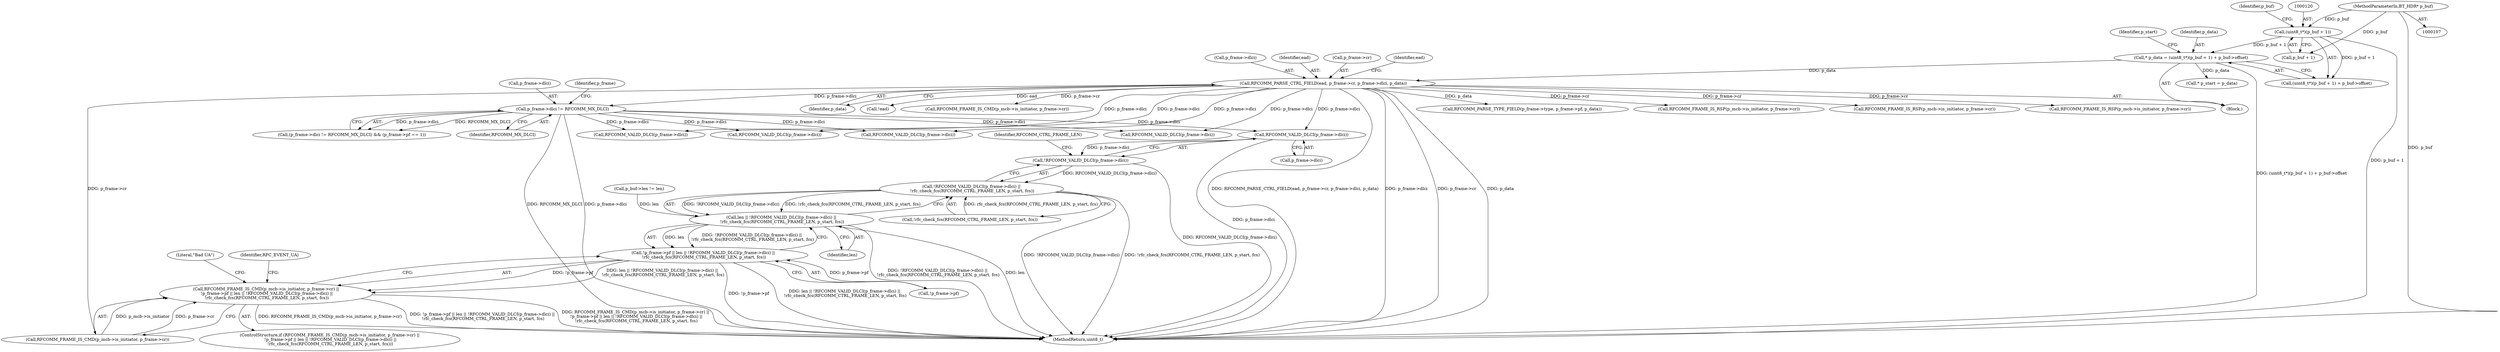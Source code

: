 digraph "0_Android_d4a34fefbf292d1e02336e4e272da3ef1e3eef85@pointer" {
"1000370" [label="(Call,RFCOMM_VALID_DLCI(p_frame->dlci))"];
"1000146" [label="(Call,RFCOMM_PARSE_CTRL_FIELD(ead, p_frame->cr, p_frame->dlci, p_data))"];
"1000116" [label="(Call,* p_data = (uint8_t*)(p_buf + 1) + p_buf->offset)"];
"1000119" [label="(Call,(uint8_t*)(p_buf + 1))"];
"1000110" [label="(MethodParameterIn,BT_HDR* p_buf)"];
"1000257" [label="(Call,p_frame->dlci != RFCOMM_MX_DLCI)"];
"1000369" [label="(Call,!RFCOMM_VALID_DLCI(p_frame->dlci))"];
"1000368" [label="(Call,!RFCOMM_VALID_DLCI(p_frame->dlci) ||\n !rfc_check_fcs(RFCOMM_CTRL_FRAME_LEN, p_start, fcs))"];
"1000366" [label="(Call,len || !RFCOMM_VALID_DLCI(p_frame->dlci) ||\n !rfc_check_fcs(RFCOMM_CTRL_FRAME_LEN, p_start, fcs))"];
"1000361" [label="(Call,!p_frame->pf || len || !RFCOMM_VALID_DLCI(p_frame->dlci) ||\n !rfc_check_fcs(RFCOMM_CTRL_FRAME_LEN, p_start, fcs))"];
"1000353" [label="(Call,RFCOMM_FRAME_IS_CMD(p_mcb->is_initiator, p_frame->cr) ||\n !p_frame->pf || len || !RFCOMM_VALID_DLCI(p_frame->dlci) ||\n !rfc_check_fcs(RFCOMM_CTRL_FRAME_LEN, p_start, fcs))"];
"1000401" [label="(Call,RFCOMM_VALID_DLCI(p_frame->dlci))"];
"1000118" [label="(Call,(uint8_t*)(p_buf + 1) + p_buf->offset)"];
"1000369" [label="(Call,!RFCOMM_VALID_DLCI(p_frame->dlci))"];
"1000125" [label="(Identifier,p_buf)"];
"1000128" [label="(Call,* p_start = p_data)"];
"1000163" [label="(Call,RFCOMM_PARSE_TYPE_FIELD(p_frame->type, p_frame->pf, p_data))"];
"1000119" [label="(Call,(uint8_t*)(p_buf + 1))"];
"1000371" [label="(Call,p_frame->dlci)"];
"1000457" [label="(Call,RFCOMM_VALID_DLCI(p_frame->dlci))"];
"1000117" [label="(Identifier,p_data)"];
"1000318" [label="(Call,RFCOMM_FRAME_IS_RSP(p_mcb->is_initiator, p_frame->cr))"];
"1000256" [label="(Call,(p_frame->dlci != RFCOMM_MX_DLCI) && (p_frame->pf == 1))"];
"1000386" [label="(Identifier,RFC_EVENT_UA)"];
"1000370" [label="(Call,RFCOMM_VALID_DLCI(p_frame->dlci))"];
"1000290" [label="(Call,p_buf->len != len)"];
"1000437" [label="(Call,RFCOMM_VALID_DLCI(p_frame->dlci))"];
"1000261" [label="(Identifier,RFCOMM_MX_DLCI)"];
"1000480" [label="(Call,RFCOMM_FRAME_IS_RSP(p_mcb->is_initiator, p_frame->cr))"];
"1000421" [label="(Call,RFCOMM_FRAME_IS_RSP(p_mcb->is_initiator, p_frame->cr))"];
"1000110" [label="(MethodParameterIn,BT_HDR* p_buf)"];
"1000352" [label="(ControlStructure,if (RFCOMM_FRAME_IS_CMD(p_mcb->is_initiator, p_frame->cr) ||\n !p_frame->pf || len || !RFCOMM_VALID_DLCI(p_frame->dlci) ||\n !rfc_check_fcs(RFCOMM_CTRL_FRAME_LEN, p_start, fcs)))"];
"1000361" [label="(Call,!p_frame->pf || len || !RFCOMM_VALID_DLCI(p_frame->dlci) ||\n !rfc_check_fcs(RFCOMM_CTRL_FRAME_LEN, p_start, fcs))"];
"1000151" [label="(Call,p_frame->dlci)"];
"1000381" [label="(Literal,\"Bad UA\")"];
"1000367" [label="(Identifier,len)"];
"1000154" [label="(Identifier,p_data)"];
"1000497" [label="(MethodReturn,uint8_t)"];
"1000264" [label="(Identifier,p_frame)"];
"1000147" [label="(Identifier,ead)"];
"1000368" [label="(Call,!RFCOMM_VALID_DLCI(p_frame->dlci) ||\n !rfc_check_fcs(RFCOMM_CTRL_FRAME_LEN, p_start, fcs))"];
"1000156" [label="(Call,!ead)"];
"1000111" [label="(Block,)"];
"1000116" [label="(Call,* p_data = (uint8_t*)(p_buf + 1) + p_buf->offset)"];
"1000257" [label="(Call,p_frame->dlci != RFCOMM_MX_DLCI)"];
"1000334" [label="(Call,RFCOMM_VALID_DLCI(p_frame->dlci))"];
"1000353" [label="(Call,RFCOMM_FRAME_IS_CMD(p_mcb->is_initiator, p_frame->cr) ||\n !p_frame->pf || len || !RFCOMM_VALID_DLCI(p_frame->dlci) ||\n !rfc_check_fcs(RFCOMM_CTRL_FRAME_LEN, p_start, fcs))"];
"1000146" [label="(Call,RFCOMM_PARSE_CTRL_FIELD(ead, p_frame->cr, p_frame->dlci, p_data))"];
"1000390" [label="(Call,RFCOMM_FRAME_IS_CMD(p_mcb->is_initiator, p_frame->cr))"];
"1000148" [label="(Call,p_frame->cr)"];
"1000258" [label="(Call,p_frame->dlci)"];
"1000362" [label="(Call,!p_frame->pf)"];
"1000121" [label="(Call,p_buf + 1)"];
"1000366" [label="(Call,len || !RFCOMM_VALID_DLCI(p_frame->dlci) ||\n !rfc_check_fcs(RFCOMM_CTRL_FRAME_LEN, p_start, fcs))"];
"1000374" [label="(Call,!rfc_check_fcs(RFCOMM_CTRL_FRAME_LEN, p_start, fcs))"];
"1000129" [label="(Identifier,p_start)"];
"1000376" [label="(Identifier,RFCOMM_CTRL_FRAME_LEN)"];
"1000157" [label="(Identifier,ead)"];
"1000354" [label="(Call,RFCOMM_FRAME_IS_CMD(p_mcb->is_initiator, p_frame->cr))"];
"1000370" -> "1000369"  [label="AST: "];
"1000370" -> "1000371"  [label="CFG: "];
"1000371" -> "1000370"  [label="AST: "];
"1000369" -> "1000370"  [label="CFG: "];
"1000370" -> "1000497"  [label="DDG: p_frame->dlci"];
"1000370" -> "1000369"  [label="DDG: p_frame->dlci"];
"1000146" -> "1000370"  [label="DDG: p_frame->dlci"];
"1000257" -> "1000370"  [label="DDG: p_frame->dlci"];
"1000146" -> "1000111"  [label="AST: "];
"1000146" -> "1000154"  [label="CFG: "];
"1000147" -> "1000146"  [label="AST: "];
"1000148" -> "1000146"  [label="AST: "];
"1000151" -> "1000146"  [label="AST: "];
"1000154" -> "1000146"  [label="AST: "];
"1000157" -> "1000146"  [label="CFG: "];
"1000146" -> "1000497"  [label="DDG: p_frame->dlci"];
"1000146" -> "1000497"  [label="DDG: p_frame->cr"];
"1000146" -> "1000497"  [label="DDG: p_data"];
"1000146" -> "1000497"  [label="DDG: RFCOMM_PARSE_CTRL_FIELD(ead, p_frame->cr, p_frame->dlci, p_data)"];
"1000116" -> "1000146"  [label="DDG: p_data"];
"1000146" -> "1000156"  [label="DDG: ead"];
"1000146" -> "1000163"  [label="DDG: p_data"];
"1000146" -> "1000257"  [label="DDG: p_frame->dlci"];
"1000146" -> "1000318"  [label="DDG: p_frame->cr"];
"1000146" -> "1000334"  [label="DDG: p_frame->dlci"];
"1000146" -> "1000354"  [label="DDG: p_frame->cr"];
"1000146" -> "1000390"  [label="DDG: p_frame->cr"];
"1000146" -> "1000401"  [label="DDG: p_frame->dlci"];
"1000146" -> "1000421"  [label="DDG: p_frame->cr"];
"1000146" -> "1000437"  [label="DDG: p_frame->dlci"];
"1000146" -> "1000457"  [label="DDG: p_frame->dlci"];
"1000146" -> "1000480"  [label="DDG: p_frame->cr"];
"1000116" -> "1000111"  [label="AST: "];
"1000116" -> "1000118"  [label="CFG: "];
"1000117" -> "1000116"  [label="AST: "];
"1000118" -> "1000116"  [label="AST: "];
"1000129" -> "1000116"  [label="CFG: "];
"1000116" -> "1000497"  [label="DDG: (uint8_t*)(p_buf + 1) + p_buf->offset"];
"1000119" -> "1000116"  [label="DDG: p_buf + 1"];
"1000116" -> "1000128"  [label="DDG: p_data"];
"1000119" -> "1000118"  [label="AST: "];
"1000119" -> "1000121"  [label="CFG: "];
"1000120" -> "1000119"  [label="AST: "];
"1000121" -> "1000119"  [label="AST: "];
"1000125" -> "1000119"  [label="CFG: "];
"1000119" -> "1000497"  [label="DDG: p_buf + 1"];
"1000119" -> "1000118"  [label="DDG: p_buf + 1"];
"1000110" -> "1000119"  [label="DDG: p_buf"];
"1000110" -> "1000107"  [label="AST: "];
"1000110" -> "1000497"  [label="DDG: p_buf"];
"1000110" -> "1000121"  [label="DDG: p_buf"];
"1000257" -> "1000256"  [label="AST: "];
"1000257" -> "1000261"  [label="CFG: "];
"1000258" -> "1000257"  [label="AST: "];
"1000261" -> "1000257"  [label="AST: "];
"1000264" -> "1000257"  [label="CFG: "];
"1000256" -> "1000257"  [label="CFG: "];
"1000257" -> "1000497"  [label="DDG: p_frame->dlci"];
"1000257" -> "1000497"  [label="DDG: RFCOMM_MX_DLCI"];
"1000257" -> "1000256"  [label="DDG: p_frame->dlci"];
"1000257" -> "1000256"  [label="DDG: RFCOMM_MX_DLCI"];
"1000257" -> "1000334"  [label="DDG: p_frame->dlci"];
"1000257" -> "1000401"  [label="DDG: p_frame->dlci"];
"1000257" -> "1000437"  [label="DDG: p_frame->dlci"];
"1000257" -> "1000457"  [label="DDG: p_frame->dlci"];
"1000369" -> "1000368"  [label="AST: "];
"1000376" -> "1000369"  [label="CFG: "];
"1000368" -> "1000369"  [label="CFG: "];
"1000369" -> "1000497"  [label="DDG: RFCOMM_VALID_DLCI(p_frame->dlci)"];
"1000369" -> "1000368"  [label="DDG: RFCOMM_VALID_DLCI(p_frame->dlci)"];
"1000368" -> "1000366"  [label="AST: "];
"1000368" -> "1000374"  [label="CFG: "];
"1000374" -> "1000368"  [label="AST: "];
"1000366" -> "1000368"  [label="CFG: "];
"1000368" -> "1000497"  [label="DDG: !RFCOMM_VALID_DLCI(p_frame->dlci)"];
"1000368" -> "1000497"  [label="DDG: !rfc_check_fcs(RFCOMM_CTRL_FRAME_LEN, p_start, fcs)"];
"1000368" -> "1000366"  [label="DDG: !RFCOMM_VALID_DLCI(p_frame->dlci)"];
"1000368" -> "1000366"  [label="DDG: !rfc_check_fcs(RFCOMM_CTRL_FRAME_LEN, p_start, fcs)"];
"1000374" -> "1000368"  [label="DDG: rfc_check_fcs(RFCOMM_CTRL_FRAME_LEN, p_start, fcs)"];
"1000366" -> "1000361"  [label="AST: "];
"1000366" -> "1000367"  [label="CFG: "];
"1000367" -> "1000366"  [label="AST: "];
"1000361" -> "1000366"  [label="CFG: "];
"1000366" -> "1000497"  [label="DDG: !RFCOMM_VALID_DLCI(p_frame->dlci) ||\n !rfc_check_fcs(RFCOMM_CTRL_FRAME_LEN, p_start, fcs)"];
"1000366" -> "1000497"  [label="DDG: len"];
"1000366" -> "1000361"  [label="DDG: len"];
"1000366" -> "1000361"  [label="DDG: !RFCOMM_VALID_DLCI(p_frame->dlci) ||\n !rfc_check_fcs(RFCOMM_CTRL_FRAME_LEN, p_start, fcs)"];
"1000290" -> "1000366"  [label="DDG: len"];
"1000361" -> "1000353"  [label="AST: "];
"1000361" -> "1000362"  [label="CFG: "];
"1000362" -> "1000361"  [label="AST: "];
"1000353" -> "1000361"  [label="CFG: "];
"1000361" -> "1000497"  [label="DDG: len || !RFCOMM_VALID_DLCI(p_frame->dlci) ||\n !rfc_check_fcs(RFCOMM_CTRL_FRAME_LEN, p_start, fcs)"];
"1000361" -> "1000497"  [label="DDG: !p_frame->pf"];
"1000361" -> "1000353"  [label="DDG: !p_frame->pf"];
"1000361" -> "1000353"  [label="DDG: len || !RFCOMM_VALID_DLCI(p_frame->dlci) ||\n !rfc_check_fcs(RFCOMM_CTRL_FRAME_LEN, p_start, fcs)"];
"1000362" -> "1000361"  [label="DDG: p_frame->pf"];
"1000353" -> "1000352"  [label="AST: "];
"1000353" -> "1000354"  [label="CFG: "];
"1000354" -> "1000353"  [label="AST: "];
"1000381" -> "1000353"  [label="CFG: "];
"1000386" -> "1000353"  [label="CFG: "];
"1000353" -> "1000497"  [label="DDG: !p_frame->pf || len || !RFCOMM_VALID_DLCI(p_frame->dlci) ||\n !rfc_check_fcs(RFCOMM_CTRL_FRAME_LEN, p_start, fcs)"];
"1000353" -> "1000497"  [label="DDG: RFCOMM_FRAME_IS_CMD(p_mcb->is_initiator, p_frame->cr) ||\n !p_frame->pf || len || !RFCOMM_VALID_DLCI(p_frame->dlci) ||\n !rfc_check_fcs(RFCOMM_CTRL_FRAME_LEN, p_start, fcs)"];
"1000353" -> "1000497"  [label="DDG: RFCOMM_FRAME_IS_CMD(p_mcb->is_initiator, p_frame->cr)"];
"1000354" -> "1000353"  [label="DDG: p_mcb->is_initiator"];
"1000354" -> "1000353"  [label="DDG: p_frame->cr"];
}
